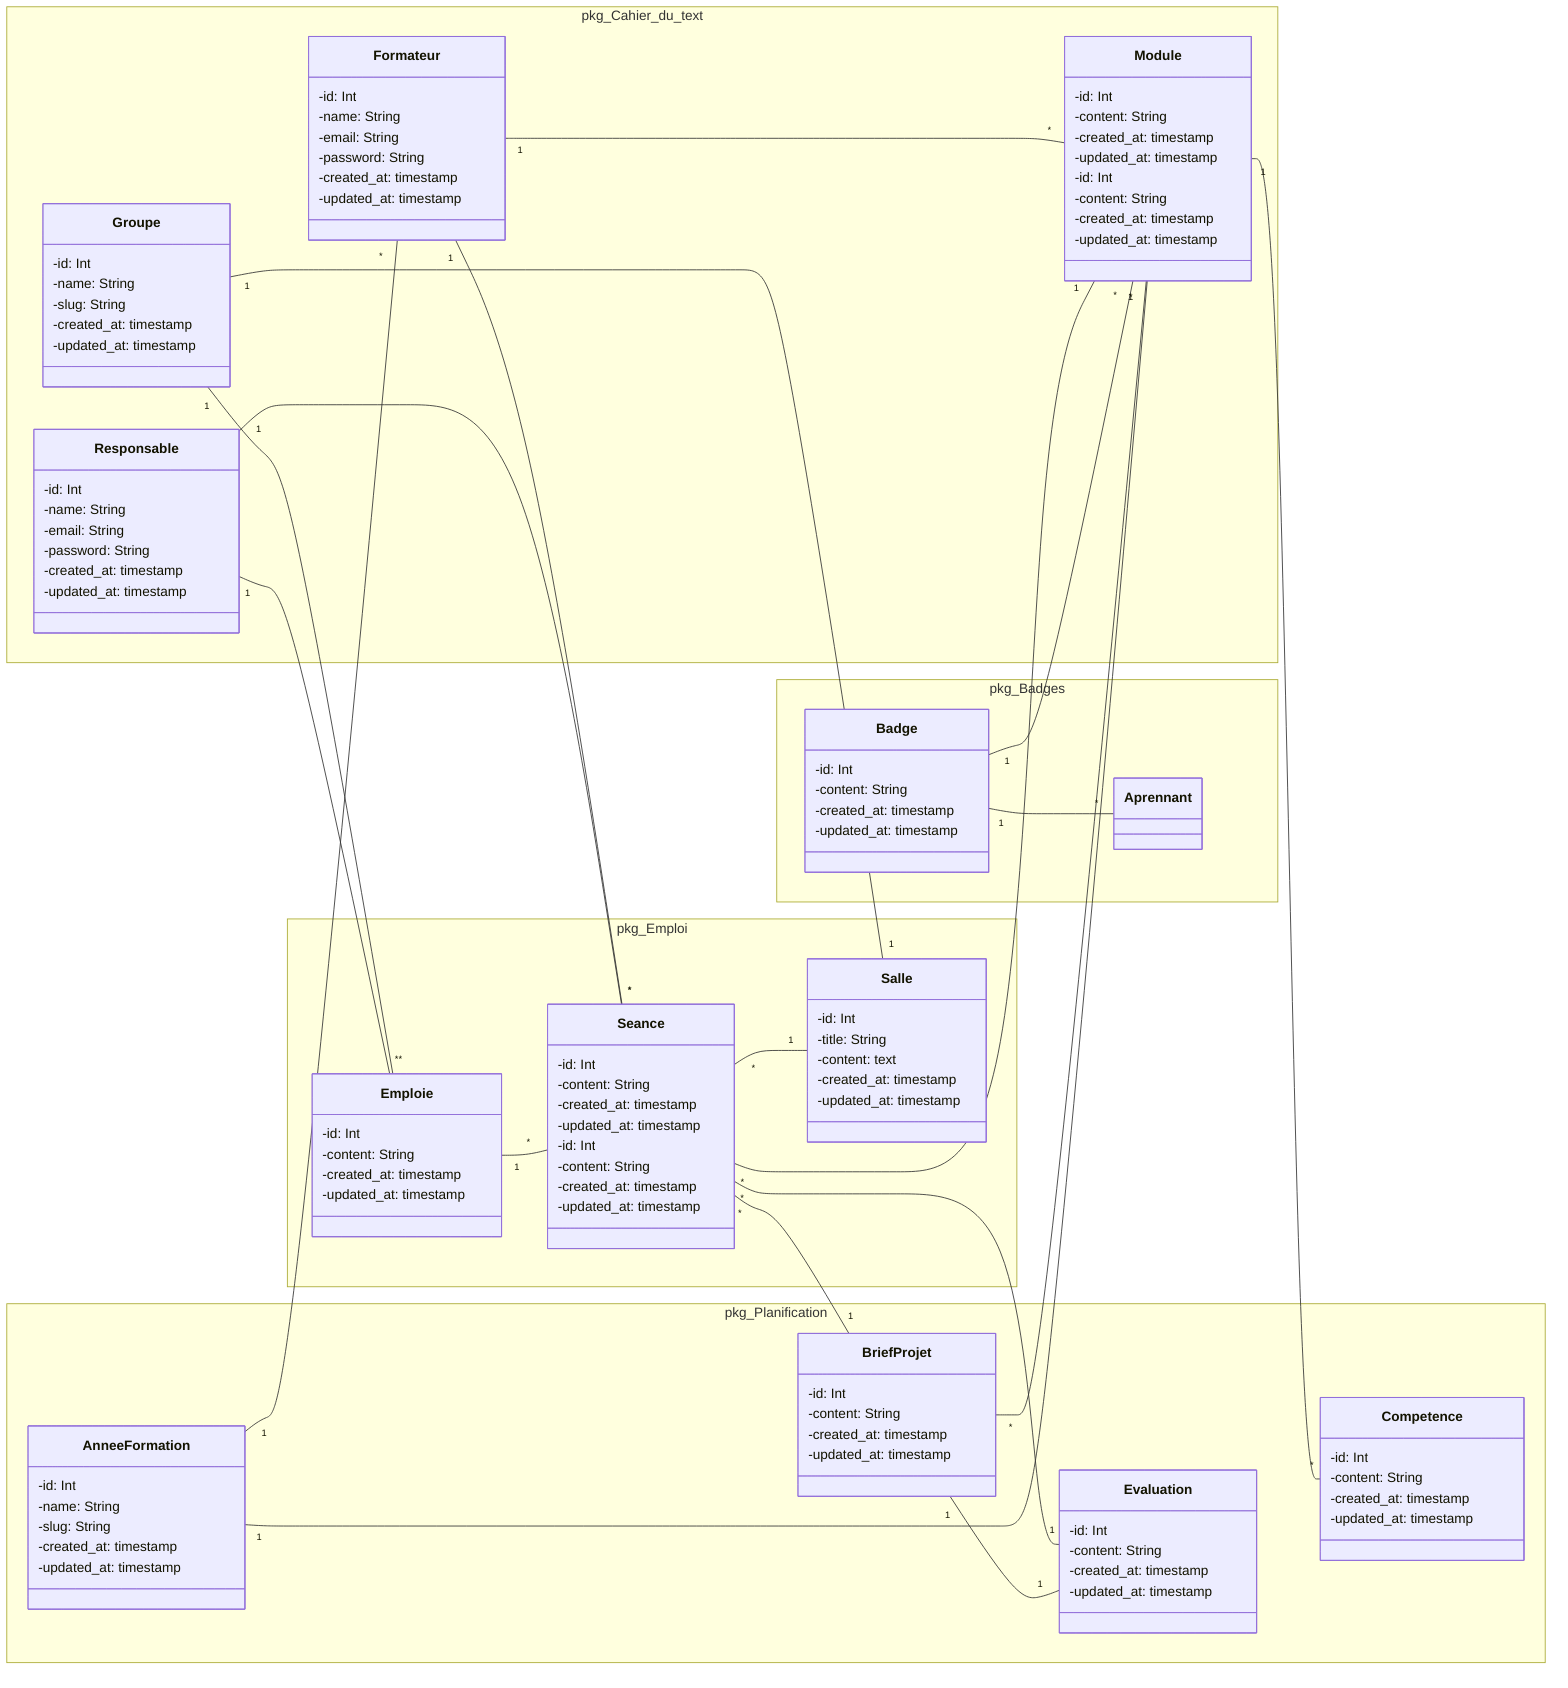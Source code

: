 classDiagram
    direction LR

    namespace pkg_Emploi{
        class Salle
        class Emploie
        class Groupe
        class Seance
    }
    namespace pkg_Cahier_du_text{
        class Module
        class Formateur
        class Groupe
        class Responsable
    }
     namespace pkg_Badges{
        class Badge
        class Aprennant
    }
     namespace pkg_Planification{
        class AnneeFormation
        class Competence
        class BriefProjet
        class Evaluation
    }

    
        class Formateur {
            -id: Int
            -name: String
            -email: String
            -password: String
            -created_at: timestamp
            -updated_at: timestamp
        }
        class Responsable {
            -id: Int
            -name: String
            -email: String
            -password: String
            -created_at: timestamp
            -updated_at: timestamp
        }
        class Salle {
            -id: Int
            -title: String
            -content: text
            -created_at: timestamp
            -updated_at: timestamp
        }
        class Emploie {
            -id: Int
            -content: String
            -created_at: timestamp
            -updated_at: timestamp
        }
        class Seance {
            -id: Int
            -content: String
            -created_at: timestamp
            -updated_at: timestamp
        }
    

    
        class Seance {
            -id: Int
            -content: String
            -created_at: timestamp
            -updated_at: timestamp
        }
        class BriefProjet {
            -id: Int
            -content: String
            -created_at: timestamp
            -updated_at: timestamp
        }
        class Evaluation {
            -id: Int
            -content: String
            -created_at: timestamp
            -updated_at: timestamp
        }
    

    
        class AnneeFormation {
            -id: Int
            -name: String
            -slug: String
            -created_at: timestamp
            -updated_at: timestamp
        }
        class Groupe {
            -id: Int
            -name: String
            -slug: String
            -created_at: timestamp
            -updated_at: timestamp
        }
        class Module {
            -id: Int
            -content: String
            -created_at: timestamp
            -updated_at: timestamp
        }
        class Competence {
            -id: Int
            -content: String
            -created_at: timestamp
            -updated_at: timestamp
        }
    

    
        class Badge {
            -id: Int
            -content: String
            -created_at: timestamp
            -updated_at: timestamp
        }
        class Module {
            -id: Int
            -content: String
            -created_at: timestamp
            -updated_at: timestamp
        }
       
            
        
    

    Relationships
    Groupe "1" -- "1" Salle
    Groupe "1" -- "*" Emploie
    Badge "1" -- "*" Module
    Badge "1" -- "*" Aprennant
    Emploie "1" -- "*" Seance
    Seance "*" -- "1" Salle
    Formateur "1" -- "*" Seance
    Seance "*" -- "1" Evaluation
    BriefProjet "*" -- "1" Module
    Module "1" -- "*" Competence
    Seance "*" -- "1" BriefProjet
    
    BriefProjet "1" -- "1" Evaluation
    AnneeFormation "1" -- "*" Module
    AnneeFormation "1" -- "*" Formateur
    Responsable "1" -- "*" Emploie
    Formateur "1" -- "*" Module
    Module "1" -- "*" Seance
    Responsable "1" -- "*" Seance